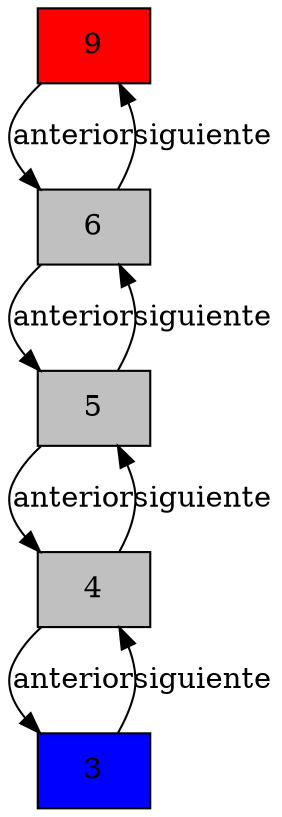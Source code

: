 digraph grafico{
node [style = "filled" shape = "box"]
"<clases.nodoDoble.NodoDoble object at 0x7fb0f6a1c1c0>" [label = "9" fillcolor = "red"]
"<clases.nodoDoble.NodoDoble object at 0x7fb0f6a1c1c0>" -> "<clases.nodoDoble.NodoDoble object at 0x7fb0f6a1c100>" [label = "anterior"]
"<clases.nodoDoble.NodoDoble object at 0x7fb0f6a1c100>" [label = "6" fillcolor = "gray"]
"<clases.nodoDoble.NodoDoble object at 0x7fb0f6a1c100>" -> "<clases.nodoDoble.NodoDoble object at 0x7fb0f6a1c250>" [label = "anterior"]
"<clases.nodoDoble.NodoDoble object at 0x7fb0f6a1c100>" -> "<clases.nodoDoble.NodoDoble object at 0x7fb0f6a1c1c0>" [label = "siguiente"]
"<clases.nodoDoble.NodoDoble object at 0x7fb0f6a1c250>" [label = "5" fillcolor = "gray"]
"<clases.nodoDoble.NodoDoble object at 0x7fb0f6a1c250>" -> "<clases.nodoDoble.NodoDoble object at 0x7fb0f6a140d0>" [label = "anterior"]
"<clases.nodoDoble.NodoDoble object at 0x7fb0f6a1c250>" -> "<clases.nodoDoble.NodoDoble object at 0x7fb0f6a1c100>" [label = "siguiente"]
"<clases.nodoDoble.NodoDoble object at 0x7fb0f6a140d0>" [label = "4" fillcolor = "gray"]
"<clases.nodoDoble.NodoDoble object at 0x7fb0f6a140d0>" -> "<clases.nodoDoble.NodoDoble object at 0x7fb0f6a1c190>" [label = "anterior"]
"<clases.nodoDoble.NodoDoble object at 0x7fb0f6a140d0>" -> "<clases.nodoDoble.NodoDoble object at 0x7fb0f6a1c250>" [label = "siguiente"]
"<clases.nodoDoble.NodoDoble object at 0x7fb0f6a1c190>" [label = "3" fillcolor = "blue"]
"<clases.nodoDoble.NodoDoble object at 0x7fb0f6a1c190>" -> "<clases.nodoDoble.NodoDoble object at 0x7fb0f6a140d0>" [label = "siguiente"]
}